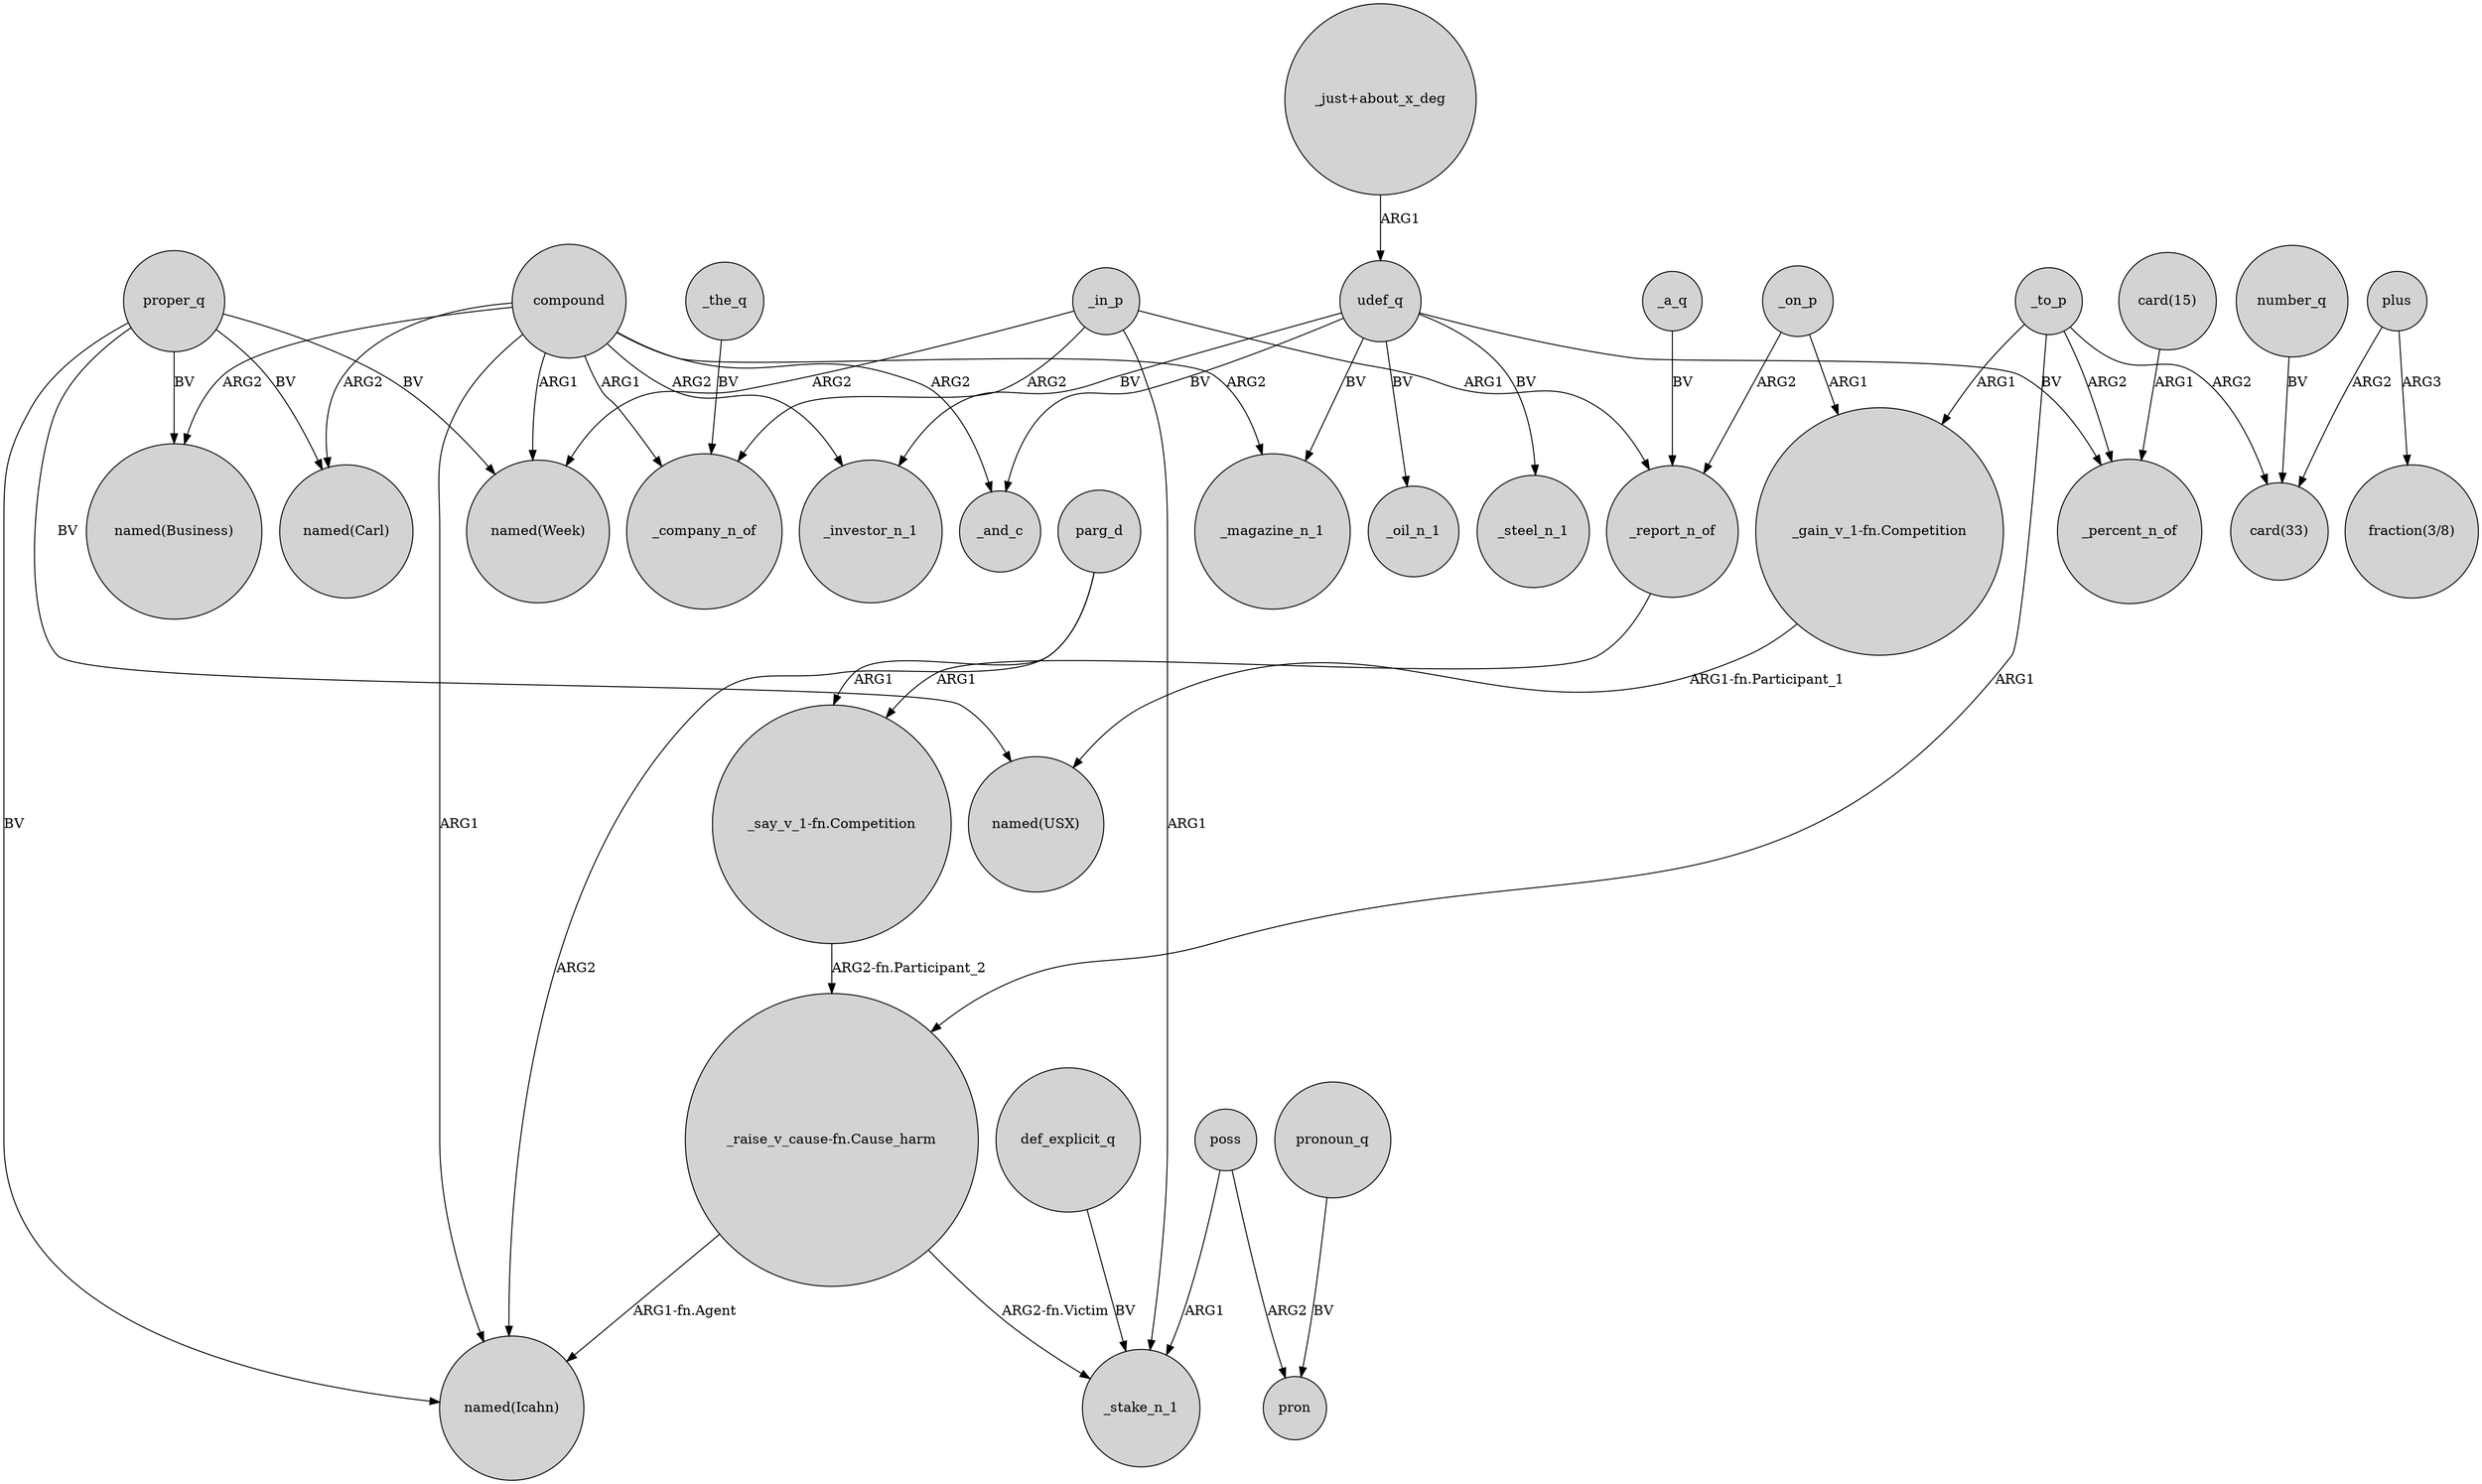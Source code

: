 digraph {
	node [shape=circle style=filled]
	proper_q -> "named(Business)" [label=BV]
	"_say_v_1-fn.Competition" -> "_raise_v_cause-fn.Cause_harm" [label="ARG2-fn.Participant_2"]
	_in_p -> _company_n_of [label=ARG2]
	compound -> "named(Icahn)" [label=ARG1]
	proper_q -> "named(Week)" [label=BV]
	number_q -> "card(33)" [label=BV]
	udef_q -> _oil_n_1 [label=BV]
	"_raise_v_cause-fn.Cause_harm" -> _stake_n_1 [label="ARG2-fn.Victim"]
	compound -> _magazine_n_1 [label=ARG2]
	plus -> "card(33)" [label=ARG2]
	_to_p -> "card(33)" [label=ARG2]
	compound -> _company_n_of [label=ARG1]
	_to_p -> _percent_n_of [label=ARG2]
	_to_p -> "_gain_v_1-fn.Competition" [label=ARG1]
	udef_q -> _and_c [label=BV]
	proper_q -> "named(Carl)" [label=BV]
	compound -> _and_c [label=ARG2]
	compound -> "named(Business)" [label=ARG2]
	udef_q -> _steel_n_1 [label=BV]
	"_raise_v_cause-fn.Cause_harm" -> "named(Icahn)" [label="ARG1-fn.Agent"]
	pronoun_q -> pron [label=BV]
	_in_p -> "named(Week)" [label=ARG2]
	poss -> pron [label=ARG2]
	compound -> "named(Week)" [label=ARG1]
	compound -> _investor_n_1 [label=ARG2]
	_a_q -> _report_n_of [label=BV]
	proper_q -> "named(USX)" [label=BV]
	_on_p -> _report_n_of [label=ARG2]
	compound -> "named(Carl)" [label=ARG2]
	udef_q -> _percent_n_of [label=BV]
	"_gain_v_1-fn.Competition" -> "named(USX)" [label="ARG1-fn.Participant_1"]
	def_explicit_q -> _stake_n_1 [label=BV]
	plus -> "fraction(3/8)" [label=ARG3]
	"card(15)" -> _percent_n_of [label=ARG1]
	poss -> _stake_n_1 [label=ARG1]
	_report_n_of -> "_say_v_1-fn.Competition" [label=ARG1]
	_in_p -> _report_n_of [label=ARG1]
	parg_d -> "named(Icahn)" [label=ARG2]
	udef_q -> _magazine_n_1 [label=BV]
	_to_p -> "_raise_v_cause-fn.Cause_harm" [label=ARG1]
	"_just+about_x_deg" -> udef_q [label=ARG1]
	udef_q -> _investor_n_1 [label=BV]
	_the_q -> _company_n_of [label=BV]
	_in_p -> _stake_n_1 [label=ARG1]
	_on_p -> "_gain_v_1-fn.Competition" [label=ARG1]
	proper_q -> "named(Icahn)" [label=BV]
	parg_d -> "_say_v_1-fn.Competition" [label=ARG1]
}
